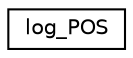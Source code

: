 digraph "Graphical Class Hierarchy"
{
 // INTERACTIVE_SVG=YES
  edge [fontname="Helvetica",fontsize="10",labelfontname="Helvetica",labelfontsize="10"];
  node [fontname="Helvetica",fontsize="10",shape=record];
  rankdir="LR";
  Node1 [label="log_POS",height=0.2,width=0.4,color="black", fillcolor="white", style="filled",URL="$structlog__POS.html"];
}
